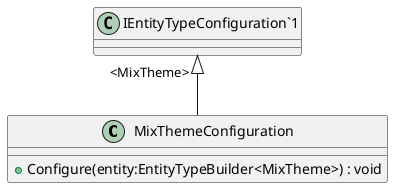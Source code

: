 @startuml
class MixThemeConfiguration {
    + Configure(entity:EntityTypeBuilder<MixTheme>) : void
}
"IEntityTypeConfiguration`1" "<MixTheme>" <|-- MixThemeConfiguration
@enduml
